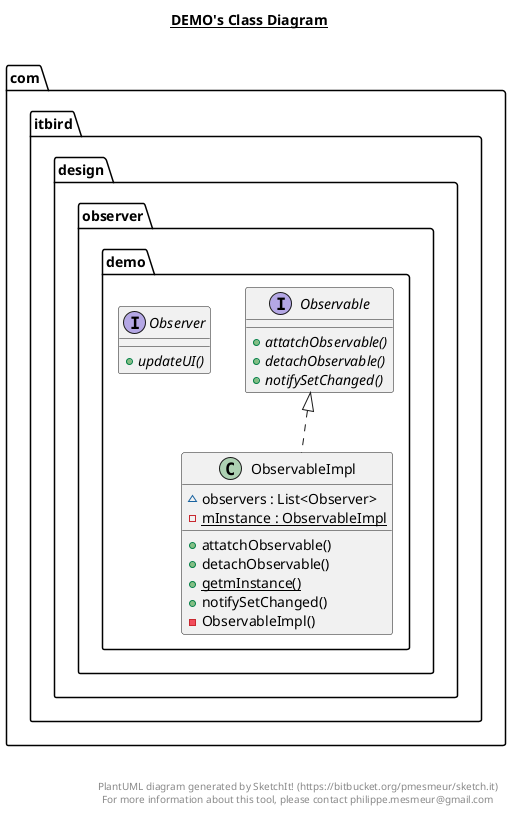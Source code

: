 @startuml

title __DEMO's Class Diagram__\n

  namespace com.itbird.design {
    namespace observer {
      namespace demo {
        interface com.itbird.design.observer.demo.Observable {
            {abstract} + attatchObservable()
            {abstract} + detachObservable()
            {abstract} + notifySetChanged()
        }
      }
    }
  }
  

  namespace com.itbird.design {
    namespace observer {
      namespace demo {
        class com.itbird.design.observer.demo.ObservableImpl {
            ~ observers : List<Observer>
            {static} - mInstance : ObservableImpl
            + attatchObservable()
            + detachObservable()
            {static} + getmInstance()
            + notifySetChanged()
            - ObservableImpl()
        }
      }
    }
  }
  

  namespace com.itbird.design {
    namespace observer {
      namespace demo {
        interface com.itbird.design.observer.demo.Observer {
            {abstract} + updateUI()
        }
      }
    }
  }
  

  com.itbird.design.observer.demo.ObservableImpl .up.|> com.itbird.design.observer.demo.Observable


right footer


PlantUML diagram generated by SketchIt! (https://bitbucket.org/pmesmeur/sketch.it)
For more information about this tool, please contact philippe.mesmeur@gmail.com
endfooter

@enduml
